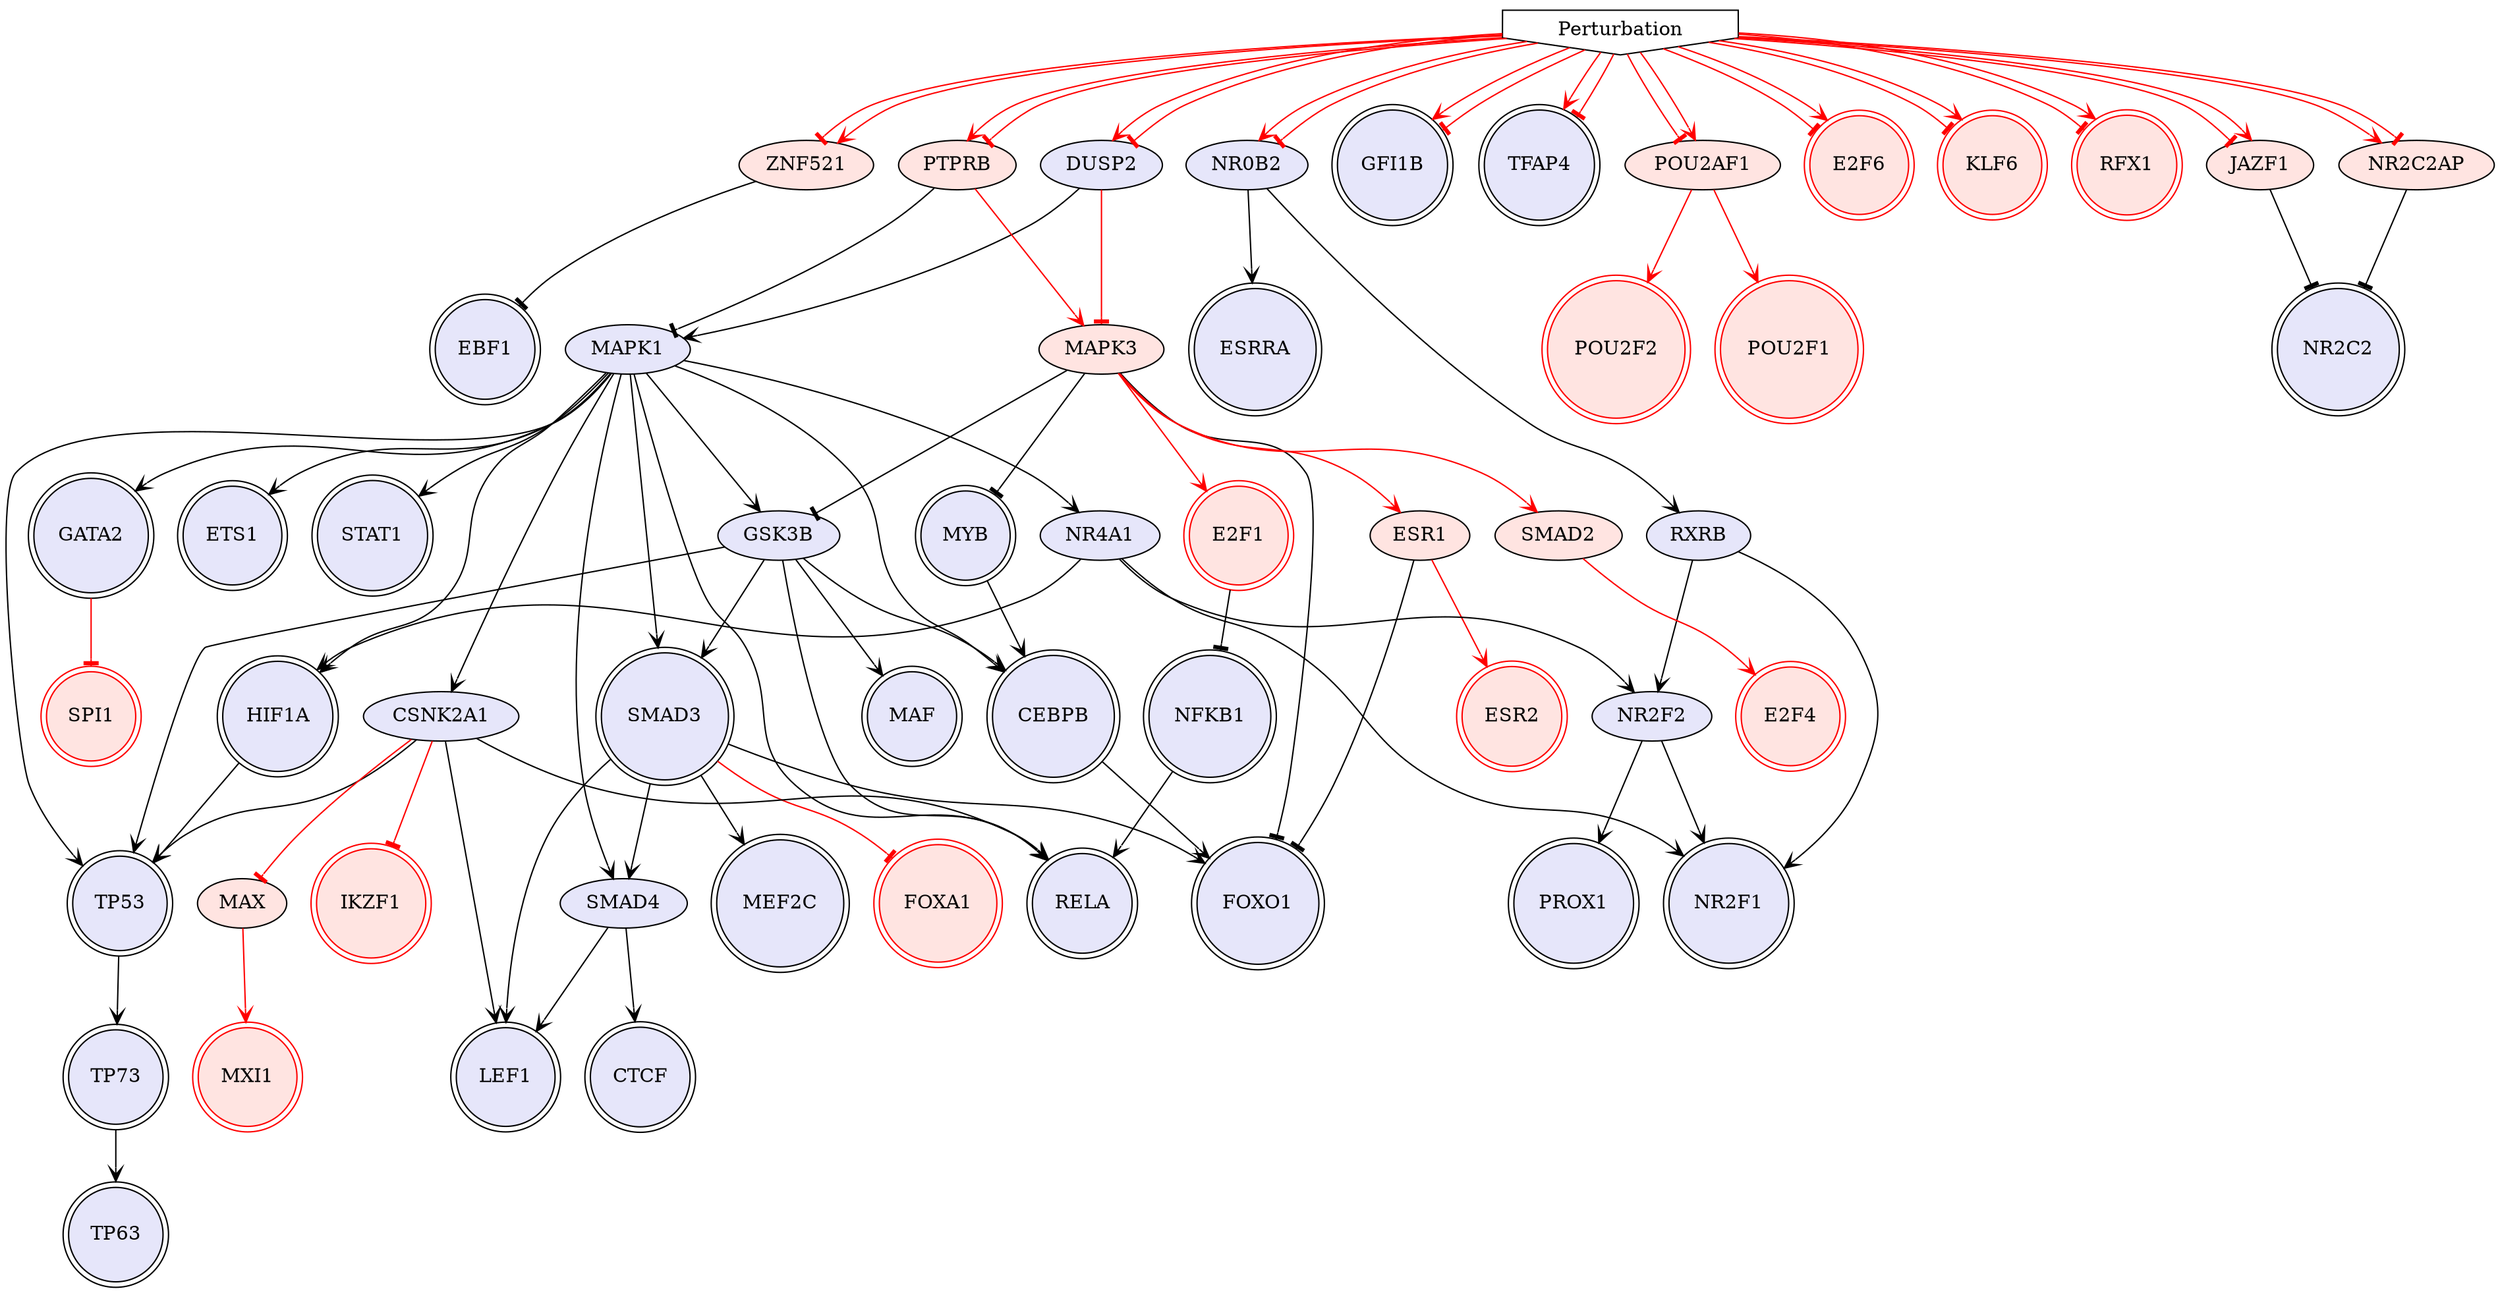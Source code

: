 digraph {

TP53->TP73 [penwidth=1, color=black, arrowhead="vee"]
HIF1A->TP53 [penwidth=1, color=black, arrowhead="vee"]
MAPK1->CEBPB [penwidth=1, color=black, arrowhead="vee"]
CEBPB->FOXO1 [penwidth=1, color=black, arrowhead="vee"]
SMAD3->FOXO1 [penwidth=1, color=black, arrowhead="vee"]
ESR1->FOXO1 [penwidth=1, color=black, arrowhead="tee"]
MAPK1->HIF1A [penwidth=1, color=black, arrowhead="vee"]
MAPK1->SMAD3 [penwidth=1, color=black, arrowhead="vee"]
SMAD4->LEF1 [penwidth=1, color=black, arrowhead="vee"]
SMAD3->LEF1 [penwidth=1, color=black, arrowhead="vee"]
SMAD3->SMAD4 [penwidth=1, color=black, arrowhead="vee"]
SMAD3->MEF2C [penwidth=1, color=black, arrowhead="vee"]
GSK3B->SMAD3 [penwidth=1, color=black, arrowhead="vee"]
NR2F2->PROX1 [penwidth=1, color=black, arrowhead="vee"]
DUSP2->MAPK1 [penwidth=1, color=black, arrowhead="vee"]
CSNK2A1->LEF1 [penwidth=1, color=black, arrowhead="vee"]
NR0B2->RXRB [penwidth=1, color=black, arrowhead="vee"]
RXRB->NR2F1 [penwidth=1, color=black, arrowhead="vee"]
NR2F2->NR2F1 [penwidth=1, color=black, arrowhead="vee"]
RXRB->NR2F2 [penwidth=1, color=black, arrowhead="vee"]
NR0B2->ESRRA [penwidth=1, color=black, arrowhead="vee"]
NFKB1->RELA [penwidth=1, color=black, arrowhead="vee"]
MAPK3->MYB [penwidth=1, color=black, arrowhead="tee"]
GSK3B->CEBPB [penwidth=1, color=black, arrowhead="vee"]
GSK3B->RELA [penwidth=1, color=black, arrowhead="vee"]
MAPK1->SMAD4 [penwidth=1, color=black, arrowhead="vee"]
MAPK1->GSK3B [penwidth=1, color=black, arrowhead="vee"]
GSK3B->MAF [penwidth=1, color=black, arrowhead="vee"]
CSNK2A1->RELA [penwidth=1, color=black, arrowhead="vee"]
ZNF521->EBF1 [penwidth=1, color=black, arrowhead="tee"]
CSNK2A1->TP53 [penwidth=1, color=black, arrowhead="vee"]
MAPK1->CSNK2A1 [penwidth=1, color=black, arrowhead="vee"]
GSK3B->TP53 [penwidth=1, color=black, arrowhead="vee"]
JAZF1->NR2C2 [penwidth=1, color=black, arrowhead="tee"]
MAPK3->GSK3B [penwidth=1, color=black, arrowhead="tee"]
MAPK3->FOXO1 [penwidth=1, color=black, arrowhead="tee"]
MAPK1->RELA [penwidth=1, color=black, arrowhead="vee"]
MAPK1->TP53 [penwidth=1, color=black, arrowhead="vee"]
MAPK1->ETS1 [penwidth=1, color=black, arrowhead="vee"]
MAPK1->STAT1 [penwidth=1, color=black, arrowhead="vee"]
SMAD4->CTCF [penwidth=1, color=black, arrowhead="vee"]
E2F1->NFKB1 [penwidth=1, color=black, arrowhead="tee"]
TP73->TP63 [penwidth=1, color=black, arrowhead="vee"]
MYB->CEBPB [penwidth=1, color=black, arrowhead="vee"]
MAPK1->GATA2 [penwidth=1, color=black, arrowhead="vee"]
Perturbation->DUSP2 [penwidth=1, color=red, arrowhead="vee"]
Perturbation->GFI1B [penwidth=1, color=red, arrowhead="vee"]
Perturbation->NR0B2 [penwidth=1, color=red, arrowhead="vee"]
Perturbation->TFAP4 [penwidth=1, color=red, arrowhead="vee"]
MAPK3->SMAD2 [penwidth=1, color=red, arrowhead="vee"]
ESR1->ESR2 [penwidth=1, color=red, arrowhead="vee"]
GATA2->SPI1 [penwidth=1, color=red, arrowhead="tee"]
MAPK3->ESR1 [penwidth=1, color=red, arrowhead="vee"]
CSNK2A1->IKZF1 [penwidth=1, color=red, arrowhead="tee"]
SMAD3->FOXA1 [penwidth=1, color=red, arrowhead="tee"]
POU2AF1->POU2F1 [penwidth=1, color=red, arrowhead="vee"]
CSNK2A1->MAX [penwidth=1, color=red, arrowhead="tee"]
MAPK3->E2F1 [penwidth=1, color=red, arrowhead="vee"]
MAX->MXI1 [penwidth=1, color=red, arrowhead="vee"]
POU2AF1->POU2F2 [penwidth=1, color=red, arrowhead="vee"]
DUSP2->MAPK3 [penwidth=1, color=red, arrowhead="tee"]
SMAD2->E2F4 [penwidth=1, color=red, arrowhead="vee"]
Perturbation->E2F6 [penwidth=1, color=red, arrowhead="tee"]
Perturbation->JAZF1 [penwidth=1, color=red, arrowhead="tee"]
Perturbation->KLF6 [penwidth=1, color=red, arrowhead="tee"]
Perturbation->POU2AF1 [penwidth=1, color=red, arrowhead="tee"]
Perturbation->RFX1 [penwidth=1, color=red, arrowhead="tee"]
Perturbation->ZNF521 [penwidth=1, color=red, arrowhead="tee"]
PTPRB->MAPK1 [penwidth=1, color=black, arrowhead="tee"]
NR2C2AP->NR2C2 [penwidth=1, color=black, arrowhead="tee"]
Perturbation->GFI1B [penwidth=1, color=red, arrowhead="tee"]
Perturbation->NR0B2 [penwidth=1, color=red, arrowhead="tee"]
Perturbation->TFAP4 [penwidth=1, color=red, arrowhead="tee"]
PTPRB->MAPK3 [penwidth=1, color=red, arrowhead="vee"]
Perturbation->E2F6 [penwidth=1, color=red, arrowhead="vee"]
Perturbation->KLF6 [penwidth=1, color=red, arrowhead="vee"]
Perturbation->NR2C2AP [penwidth=1, color=red, arrowhead="vee"]
Perturbation->POU2AF1 [penwidth=1, color=red, arrowhead="vee"]
Perturbation->PTPRB [penwidth=1, color=red, arrowhead="vee"]
Perturbation->RFX1 [penwidth=1, color=red, arrowhead="vee"]
Perturbation->ZNF521 [penwidth=1, color=red, arrowhead="vee"]
Perturbation->PTPRB [penwidth=1, color=red, arrowhead="tee"]
NR4A1->NR2F2 [penwidth=1, color=black, arrowhead="vee"]
NR4A1->NR2F1 [penwidth=1, color=black, arrowhead="vee"]
MAPK1->NR4A1 [penwidth=1, color=black, arrowhead="vee"]
NR4A1->HIF1A [penwidth=1, color=black, arrowhead="vee"]
Perturbation->NR2C2AP [penwidth=1, color=red, arrowhead="tee"]
Perturbation->DUSP2 [penwidth=1, color=red, arrowhead="tee"]
Perturbation->JAZF1 [penwidth=1, color=red, arrowhead="vee"]
Perturbation [style=filled, color=black, fillcolor=white, shape=invhouse];
NR2F1 [style=filled, color=black, fillcolor=lavender, shape=doublecircle];
TP53 [style=filled, color=black, fillcolor=lavender, shape=doublecircle];
MXI1 [style=filled, color=red, fillcolor=mistyrose, shape=doublecircle];
SPI1 [style=filled, color=red, fillcolor=mistyrose, shape=doublecircle];
TFAP4 [style=filled, color=black, fillcolor=lavender, shape=doublecircle];
CTCF [style=filled, color=black, fillcolor=lavender, shape=doublecircle];
HIF1A [style=filled, color=black, fillcolor=lavender, shape=doublecircle];
PROX1 [style=filled, color=black, fillcolor=lavender, shape=doublecircle];
POU2F1 [style=filled, color=red, fillcolor=mistyrose, shape=doublecircle];
E2F1 [style=filled, color=red, fillcolor=mistyrose, shape=doublecircle];
POU2F2 [style=filled, color=red, fillcolor=mistyrose, shape=doublecircle];
GATA2 [style=filled, color=black, fillcolor=lavender, shape=doublecircle];
RELA [style=filled, color=black, fillcolor=lavender, shape=doublecircle];
GFI1B [style=filled, color=black, fillcolor=lavender, shape=doublecircle];
ETS1 [style=filled, color=black, fillcolor=lavender, shape=doublecircle];
STAT1 [style=filled, color=black, fillcolor=lavender, shape=doublecircle];
NFKB1 [style=filled, color=black, fillcolor=lavender, shape=doublecircle];
IKZF1 [style=filled, color=red, fillcolor=mistyrose, shape=doublecircle];
E2F6 [style=filled, color=red, fillcolor=mistyrose, shape=doublecircle];
ESRRA [style=filled, color=black, fillcolor=lavender, shape=doublecircle];
ESR2 [style=filled, color=red, fillcolor=mistyrose, shape=doublecircle];
MAF [style=filled, color=black, fillcolor=lavender, shape=doublecircle];
E2F4 [style=filled, color=red, fillcolor=mistyrose, shape=doublecircle];
FOXA1 [style=filled, color=red, fillcolor=mistyrose, shape=doublecircle];
SMAD3 [style=filled, color=black, fillcolor=lavender, shape=doublecircle];
CEBPB [style=filled, color=black, fillcolor=lavender, shape=doublecircle];
MYB [style=filled, color=black, fillcolor=lavender, shape=doublecircle];
FOXO1 [style=filled, color=black, fillcolor=lavender, shape=doublecircle];
TP63 [style=filled, color=black, fillcolor=lavender, shape=doublecircle];
NR2C2 [style=filled, color=black, fillcolor=lavender, shape=doublecircle];
EBF1 [style=filled, color=black, fillcolor=lavender, shape=doublecircle];
KLF6 [style=filled, color=red, fillcolor=mistyrose, shape=doublecircle];
TP73 [style=filled, color=black, fillcolor=lavender, shape=doublecircle];
LEF1 [style=filled, color=black, fillcolor=lavender, shape=doublecircle];
MEF2C [style=filled, color=black, fillcolor=lavender, shape=doublecircle];
RFX1 [style=filled, color=red, fillcolor=mistyrose, shape=doublecircle];
MAPK1 [style=filled, fillcolor=lavender];
ESR1 [style=filled, fillcolor=mistyrose];
SMAD4 [style=filled, fillcolor=lavender];
GSK3B [style=filled, fillcolor=lavender];
NR2F2 [style=filled, fillcolor=lavender];
DUSP2 [style=filled, fillcolor=lavender];
CSNK2A1 [style=filled, fillcolor=lavender];
NR0B2 [style=filled, fillcolor=lavender];
RXRB [style=filled, fillcolor=lavender];
MAPK3 [style=filled, fillcolor=mistyrose];
ZNF521 [style=filled, fillcolor=mistyrose];
JAZF1 [style=filled, fillcolor=mistyrose];
POU2AF1 [style=filled, fillcolor=mistyrose];
MAX [style=filled, fillcolor=mistyrose];
SMAD2 [style=filled, fillcolor=mistyrose];
PTPRB [style=filled, fillcolor=mistyrose];
NR2C2AP [style=filled, fillcolor=mistyrose];
NR4A1 [style=filled, fillcolor=lavender];


}
